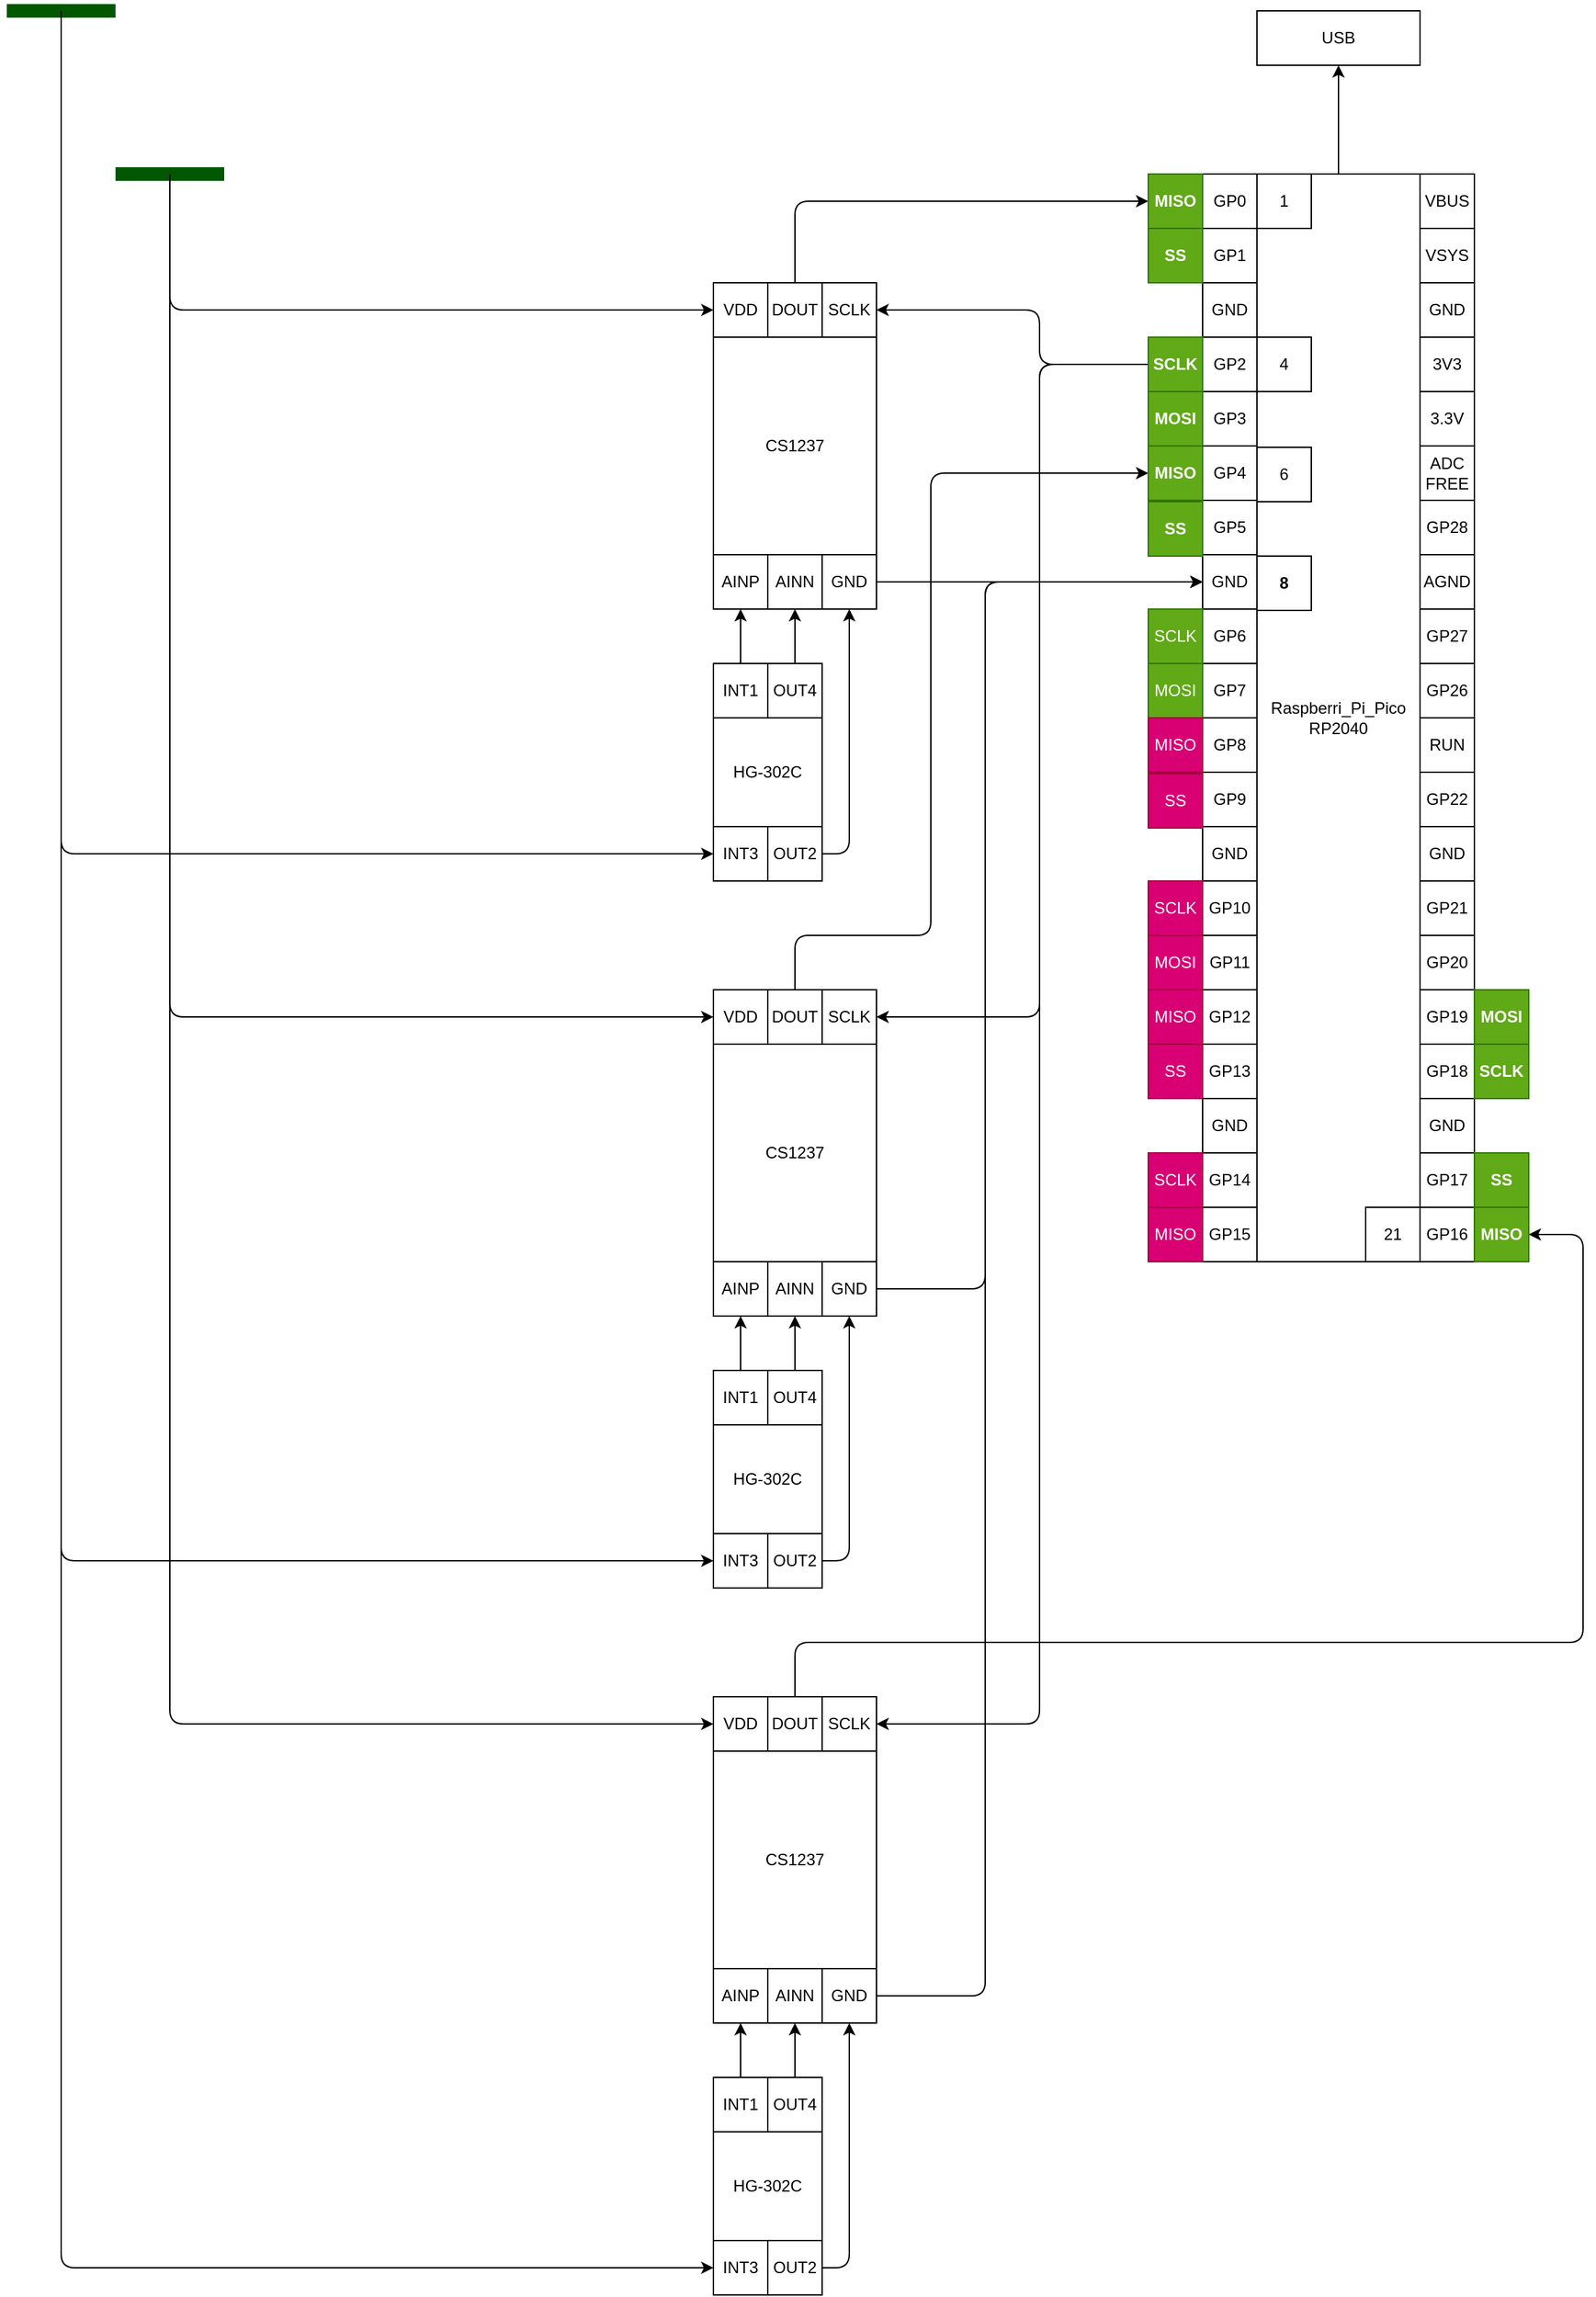 <mxfile>
    <diagram id="FSZ1kesDSIXPtyk0p3CQ" name="Страница 1">
        <mxGraphModel dx="681" dy="577" grid="1" gridSize="10" guides="1" tooltips="1" connect="1" arrows="1" fold="1" page="1" pageScale="1" pageWidth="3300" pageHeight="4681" math="1" shadow="0">
            <root>
                <mxCell id="0"/>
                <mxCell id="1" parent="0"/>
                <mxCell id="316" style="edgeStyle=none;html=1;" parent="1" source="2" edge="1">
                    <mxGeometry relative="1" as="geometry">
                        <mxPoint x="1820" y="2440" as="targetPoint"/>
                    </mxGeometry>
                </mxCell>
                <mxCell id="318" style="edgeStyle=none;html=1;" parent="1" source="2" edge="1">
                    <mxGeometry relative="1" as="geometry">
                        <mxPoint x="1820" y="2420" as="targetPoint"/>
                    </mxGeometry>
                </mxCell>
                <mxCell id="320" style="edgeStyle=none;html=1;entryX=0.5;entryY=1;entryDx=0;entryDy=0;" parent="1" source="2" target="319" edge="1">
                    <mxGeometry relative="1" as="geometry"/>
                </mxCell>
                <mxCell id="2" value="Raspberri_Pi_Pico&lt;br&gt;RP2040" style="whiteSpace=wrap;html=1;" parent="1" vertex="1">
                    <mxGeometry x="1760" y="2080" width="120" height="800" as="geometry"/>
                </mxCell>
                <mxCell id="3" value="GND" style="whiteSpace=wrap;html=1;aspect=fixed;" parent="1" vertex="1">
                    <mxGeometry x="1720" y="2160" width="40" height="40" as="geometry"/>
                </mxCell>
                <mxCell id="8" value="GP1" style="whiteSpace=wrap;html=1;aspect=fixed;" parent="1" vertex="1">
                    <mxGeometry x="1720" y="2120" width="40" height="40" as="geometry"/>
                </mxCell>
                <mxCell id="9" value="GP0" style="whiteSpace=wrap;html=1;aspect=fixed;" parent="1" vertex="1">
                    <mxGeometry x="1720" y="2080" width="40" height="40" as="geometry"/>
                </mxCell>
                <mxCell id="10" value="GP2" style="whiteSpace=wrap;html=1;aspect=fixed;" parent="1" vertex="1">
                    <mxGeometry x="1720" y="2200" width="40" height="40" as="geometry"/>
                </mxCell>
                <mxCell id="13" value="GP3" style="whiteSpace=wrap;html=1;aspect=fixed;" parent="1" vertex="1">
                    <mxGeometry x="1720" y="2240" width="40" height="40" as="geometry"/>
                </mxCell>
                <mxCell id="14" value="GP4" style="whiteSpace=wrap;html=1;aspect=fixed;" parent="1" vertex="1">
                    <mxGeometry x="1720" y="2280" width="40" height="40" as="geometry"/>
                </mxCell>
                <mxCell id="15" value="GP5" style="whiteSpace=wrap;html=1;aspect=fixed;" parent="1" vertex="1">
                    <mxGeometry x="1720" y="2320" width="40" height="40" as="geometry"/>
                </mxCell>
                <mxCell id="16" value="GND" style="whiteSpace=wrap;html=1;aspect=fixed;" parent="1" vertex="1">
                    <mxGeometry x="1720" y="2360" width="40" height="40" as="geometry"/>
                </mxCell>
                <mxCell id="27" value="GP6" style="whiteSpace=wrap;html=1;aspect=fixed;" parent="1" vertex="1">
                    <mxGeometry x="1720" y="2400" width="40" height="40" as="geometry"/>
                </mxCell>
                <mxCell id="28" value="GP7" style="whiteSpace=wrap;html=1;aspect=fixed;" parent="1" vertex="1">
                    <mxGeometry x="1720" y="2440" width="40" height="40" as="geometry"/>
                </mxCell>
                <mxCell id="29" value="GP8" style="whiteSpace=wrap;html=1;aspect=fixed;" parent="1" vertex="1">
                    <mxGeometry x="1720" y="2480" width="40" height="40" as="geometry"/>
                </mxCell>
                <mxCell id="30" value="GP9" style="whiteSpace=wrap;html=1;aspect=fixed;" parent="1" vertex="1">
                    <mxGeometry x="1720" y="2520" width="40" height="40" as="geometry"/>
                </mxCell>
                <mxCell id="31" value="GND" style="whiteSpace=wrap;html=1;aspect=fixed;" parent="1" vertex="1">
                    <mxGeometry x="1720" y="2560" width="40" height="40" as="geometry"/>
                </mxCell>
                <mxCell id="64" value="GP10" style="whiteSpace=wrap;html=1;aspect=fixed;" parent="1" vertex="1">
                    <mxGeometry x="1720" y="2600" width="40" height="40" as="geometry"/>
                </mxCell>
                <mxCell id="65" value="GP11" style="whiteSpace=wrap;html=1;aspect=fixed;" parent="1" vertex="1">
                    <mxGeometry x="1720" y="2640" width="40" height="40" as="geometry"/>
                </mxCell>
                <mxCell id="68" value="GP12" style="whiteSpace=wrap;html=1;aspect=fixed;" parent="1" vertex="1">
                    <mxGeometry x="1720" y="2680" width="40" height="40" as="geometry"/>
                </mxCell>
                <mxCell id="69" value="GP13" style="whiteSpace=wrap;html=1;aspect=fixed;" parent="1" vertex="1">
                    <mxGeometry x="1720" y="2720" width="40" height="40" as="geometry"/>
                </mxCell>
                <mxCell id="70" value="GND" style="whiteSpace=wrap;html=1;aspect=fixed;" parent="1" vertex="1">
                    <mxGeometry x="1720" y="2760" width="40" height="40" as="geometry"/>
                </mxCell>
                <mxCell id="71" value="GP14" style="whiteSpace=wrap;html=1;aspect=fixed;" parent="1" vertex="1">
                    <mxGeometry x="1720" y="2800" width="40" height="40" as="geometry"/>
                </mxCell>
                <mxCell id="72" value="GP15" style="whiteSpace=wrap;html=1;aspect=fixed;" parent="1" vertex="1">
                    <mxGeometry x="1720" y="2840" width="40" height="40" as="geometry"/>
                </mxCell>
                <mxCell id="73" value="GND" style="whiteSpace=wrap;html=1;aspect=fixed;" parent="1" vertex="1">
                    <mxGeometry x="1880" y="2160" width="40" height="40" as="geometry"/>
                </mxCell>
                <mxCell id="74" value="VSYS" style="whiteSpace=wrap;html=1;aspect=fixed;" parent="1" vertex="1">
                    <mxGeometry x="1880" y="2120" width="40" height="40" as="geometry"/>
                </mxCell>
                <mxCell id="75" value="VBUS" style="whiteSpace=wrap;html=1;aspect=fixed;" parent="1" vertex="1">
                    <mxGeometry x="1880" y="2080" width="40" height="40" as="geometry"/>
                </mxCell>
                <mxCell id="76" value="3V3" style="whiteSpace=wrap;html=1;aspect=fixed;" parent="1" vertex="1">
                    <mxGeometry x="1880" y="2200" width="40" height="40" as="geometry"/>
                </mxCell>
                <mxCell id="77" value="3.3V" style="whiteSpace=wrap;html=1;aspect=fixed;" parent="1" vertex="1">
                    <mxGeometry x="1880" y="2240" width="40" height="40" as="geometry"/>
                </mxCell>
                <mxCell id="78" value="ADC&lt;br&gt;FREE" style="whiteSpace=wrap;html=1;aspect=fixed;" parent="1" vertex="1">
                    <mxGeometry x="1880" y="2280" width="40" height="40" as="geometry"/>
                </mxCell>
                <mxCell id="79" value="GP28" style="whiteSpace=wrap;html=1;aspect=fixed;" parent="1" vertex="1">
                    <mxGeometry x="1880" y="2320" width="40" height="40" as="geometry"/>
                </mxCell>
                <mxCell id="80" value="AGND" style="whiteSpace=wrap;html=1;aspect=fixed;" parent="1" vertex="1">
                    <mxGeometry x="1880" y="2360" width="40" height="40" as="geometry"/>
                </mxCell>
                <mxCell id="81" value="GP27" style="whiteSpace=wrap;html=1;aspect=fixed;" parent="1" vertex="1">
                    <mxGeometry x="1880" y="2400" width="40" height="40" as="geometry"/>
                </mxCell>
                <mxCell id="82" value="GP26" style="whiteSpace=wrap;html=1;aspect=fixed;" parent="1" vertex="1">
                    <mxGeometry x="1880" y="2440" width="40" height="40" as="geometry"/>
                </mxCell>
                <mxCell id="83" value="RUN" style="whiteSpace=wrap;html=1;aspect=fixed;" parent="1" vertex="1">
                    <mxGeometry x="1880" y="2480" width="40" height="40" as="geometry"/>
                </mxCell>
                <mxCell id="84" value="GP22" style="whiteSpace=wrap;html=1;aspect=fixed;" parent="1" vertex="1">
                    <mxGeometry x="1880" y="2520" width="40" height="40" as="geometry"/>
                </mxCell>
                <mxCell id="85" value="GND" style="whiteSpace=wrap;html=1;aspect=fixed;" parent="1" vertex="1">
                    <mxGeometry x="1880" y="2560" width="40" height="40" as="geometry"/>
                </mxCell>
                <mxCell id="86" value="GP21" style="whiteSpace=wrap;html=1;aspect=fixed;" parent="1" vertex="1">
                    <mxGeometry x="1880" y="2600" width="40" height="40" as="geometry"/>
                </mxCell>
                <mxCell id="87" value="GP20" style="whiteSpace=wrap;html=1;aspect=fixed;" parent="1" vertex="1">
                    <mxGeometry x="1880" y="2640" width="40" height="40" as="geometry"/>
                </mxCell>
                <mxCell id="88" value="GP19" style="whiteSpace=wrap;html=1;aspect=fixed;" parent="1" vertex="1">
                    <mxGeometry x="1880" y="2680" width="40" height="40" as="geometry"/>
                </mxCell>
                <mxCell id="89" value="GP18" style="whiteSpace=wrap;html=1;aspect=fixed;" parent="1" vertex="1">
                    <mxGeometry x="1880" y="2720" width="40" height="40" as="geometry"/>
                </mxCell>
                <mxCell id="90" value="GND" style="whiteSpace=wrap;html=1;aspect=fixed;" parent="1" vertex="1">
                    <mxGeometry x="1880" y="2760" width="40" height="40" as="geometry"/>
                </mxCell>
                <mxCell id="91" value="GP17" style="whiteSpace=wrap;html=1;aspect=fixed;" parent="1" vertex="1">
                    <mxGeometry x="1880" y="2800" width="40" height="40" as="geometry"/>
                </mxCell>
                <mxCell id="92" value="GP16" style="whiteSpace=wrap;html=1;aspect=fixed;" parent="1" vertex="1">
                    <mxGeometry x="1880" y="2840" width="40" height="40" as="geometry"/>
                </mxCell>
                <mxCell id="170" value="CS1237" style="rounded=0;whiteSpace=wrap;html=1;" parent="1" vertex="1">
                    <mxGeometry x="1360" y="2200" width="120" height="160" as="geometry"/>
                </mxCell>
                <mxCell id="191" style="edgeStyle=none;html=1;exitX=0;exitY=0.25;exitDx=0;exitDy=0;" parent="1" source="171" edge="1">
                    <mxGeometry relative="1" as="geometry">
                        <mxPoint x="1370" y="2380" as="targetPoint"/>
                    </mxGeometry>
                </mxCell>
                <mxCell id="171" value="AINP" style="whiteSpace=wrap;html=1;aspect=fixed;" parent="1" vertex="1">
                    <mxGeometry x="1360" y="2360" width="40" height="40" as="geometry"/>
                </mxCell>
                <mxCell id="351" style="edgeStyle=none;html=1;entryX=0;entryY=0.5;entryDx=0;entryDy=0;" parent="1" source="172" target="16" edge="1">
                    <mxGeometry relative="1" as="geometry"/>
                </mxCell>
                <mxCell id="172" value="GND" style="whiteSpace=wrap;html=1;aspect=fixed;" parent="1" vertex="1">
                    <mxGeometry x="1440" y="2360" width="40" height="40" as="geometry"/>
                </mxCell>
                <mxCell id="173" value="AINN" style="whiteSpace=wrap;html=1;aspect=fixed;" parent="1" vertex="1">
                    <mxGeometry x="1400" y="2360" width="40" height="40" as="geometry"/>
                </mxCell>
                <mxCell id="335" style="edgeStyle=none;html=1;entryX=0;entryY=0.5;entryDx=0;entryDy=0;" parent="1" source="174" target="330" edge="1">
                    <mxGeometry relative="1" as="geometry">
                        <Array as="points">
                            <mxPoint x="1420" y="2100"/>
                        </Array>
                    </mxGeometry>
                </mxCell>
                <mxCell id="174" value="DOUT" style="whiteSpace=wrap;html=1;aspect=fixed;" parent="1" vertex="1">
                    <mxGeometry x="1400" y="2160" width="40" height="40" as="geometry"/>
                </mxCell>
                <mxCell id="175" value="SCLK" style="whiteSpace=wrap;html=1;aspect=fixed;" parent="1" vertex="1">
                    <mxGeometry x="1440" y="2160" width="40" height="40" as="geometry"/>
                </mxCell>
                <mxCell id="176" value="VDD" style="whiteSpace=wrap;html=1;aspect=fixed;" parent="1" vertex="1">
                    <mxGeometry x="1360" y="2160" width="40" height="40" as="geometry"/>
                </mxCell>
                <mxCell id="179" value="HG-302C" style="whiteSpace=wrap;html=1;aspect=fixed;" parent="1" vertex="1">
                    <mxGeometry x="1360" y="2480" width="80" height="80" as="geometry"/>
                </mxCell>
                <mxCell id="184" style="edgeStyle=none;html=1;entryX=0.5;entryY=1;entryDx=0;entryDy=0;" parent="1" source="180" target="171" edge="1">
                    <mxGeometry relative="1" as="geometry"/>
                </mxCell>
                <mxCell id="180" value="INT1" style="whiteSpace=wrap;html=1;aspect=fixed;" parent="1" vertex="1">
                    <mxGeometry x="1360" y="2440" width="40" height="40" as="geometry"/>
                </mxCell>
                <mxCell id="181" value="INT3" style="whiteSpace=wrap;html=1;aspect=fixed;" parent="1" vertex="1">
                    <mxGeometry x="1360" y="2560" width="40" height="40" as="geometry"/>
                </mxCell>
                <mxCell id="196" style="edgeStyle=none;html=1;exitX=1;exitY=0.5;exitDx=0;exitDy=0;entryX=0.5;entryY=1;entryDx=0;entryDy=0;" parent="1" source="182" target="172" edge="1">
                    <mxGeometry relative="1" as="geometry">
                        <Array as="points">
                            <mxPoint x="1460" y="2580"/>
                        </Array>
                    </mxGeometry>
                </mxCell>
                <mxCell id="182" value="OUT2" style="whiteSpace=wrap;html=1;aspect=fixed;" parent="1" vertex="1">
                    <mxGeometry x="1400" y="2560" width="40" height="40" as="geometry"/>
                </mxCell>
                <mxCell id="185" style="edgeStyle=none;html=1;entryX=0.5;entryY=1;entryDx=0;entryDy=0;" parent="1" source="183" target="173" edge="1">
                    <mxGeometry relative="1" as="geometry"/>
                </mxCell>
                <mxCell id="183" value="OUT4" style="whiteSpace=wrap;html=1;aspect=fixed;" parent="1" vertex="1">
                    <mxGeometry x="1400" y="2440" width="40" height="40" as="geometry"/>
                </mxCell>
                <mxCell id="197" value="CS1237" style="rounded=0;whiteSpace=wrap;html=1;" parent="1" vertex="1">
                    <mxGeometry x="1360" y="2720" width="120" height="160" as="geometry"/>
                </mxCell>
                <mxCell id="198" style="edgeStyle=none;html=1;exitX=0;exitY=0.25;exitDx=0;exitDy=0;" parent="1" source="199" edge="1">
                    <mxGeometry relative="1" as="geometry">
                        <mxPoint x="1370" y="2900" as="targetPoint"/>
                    </mxGeometry>
                </mxCell>
                <mxCell id="199" value="AINP" style="whiteSpace=wrap;html=1;aspect=fixed;" parent="1" vertex="1">
                    <mxGeometry x="1360" y="2880" width="40" height="40" as="geometry"/>
                </mxCell>
                <mxCell id="354" style="edgeStyle=none;html=1;entryX=0;entryY=0.5;entryDx=0;entryDy=0;" parent="1" source="200" target="16" edge="1">
                    <mxGeometry relative="1" as="geometry">
                        <Array as="points">
                            <mxPoint x="1560" y="2900"/>
                            <mxPoint x="1560" y="2380"/>
                        </Array>
                    </mxGeometry>
                </mxCell>
                <mxCell id="200" value="GND" style="whiteSpace=wrap;html=1;aspect=fixed;" parent="1" vertex="1">
                    <mxGeometry x="1440" y="2880" width="40" height="40" as="geometry"/>
                </mxCell>
                <mxCell id="201" value="AINN" style="whiteSpace=wrap;html=1;aspect=fixed;" parent="1" vertex="1">
                    <mxGeometry x="1400" y="2880" width="40" height="40" as="geometry"/>
                </mxCell>
                <mxCell id="336" style="edgeStyle=none;html=1;entryX=0;entryY=0.5;entryDx=0;entryDy=0;" parent="1" source="202" target="247" edge="1">
                    <mxGeometry relative="1" as="geometry">
                        <Array as="points">
                            <mxPoint x="1420" y="2640"/>
                            <mxPoint x="1520" y="2640"/>
                            <mxPoint x="1520" y="2300"/>
                        </Array>
                    </mxGeometry>
                </mxCell>
                <mxCell id="202" value="DOUT" style="whiteSpace=wrap;html=1;aspect=fixed;" parent="1" vertex="1">
                    <mxGeometry x="1400" y="2680" width="40" height="40" as="geometry"/>
                </mxCell>
                <mxCell id="203" value="SCLK" style="whiteSpace=wrap;html=1;aspect=fixed;" parent="1" vertex="1">
                    <mxGeometry x="1440" y="2680" width="40" height="40" as="geometry"/>
                </mxCell>
                <mxCell id="205" value="VDD" style="whiteSpace=wrap;html=1;aspect=fixed;" parent="1" vertex="1">
                    <mxGeometry x="1360" y="2680" width="40" height="40" as="geometry"/>
                </mxCell>
                <mxCell id="208" value="HG-302C" style="whiteSpace=wrap;html=1;aspect=fixed;" parent="1" vertex="1">
                    <mxGeometry x="1360" y="3000" width="80" height="80" as="geometry"/>
                </mxCell>
                <mxCell id="209" style="edgeStyle=none;html=1;entryX=0.5;entryY=1;entryDx=0;entryDy=0;" parent="1" source="210" target="199" edge="1">
                    <mxGeometry relative="1" as="geometry"/>
                </mxCell>
                <mxCell id="210" value="INT1" style="whiteSpace=wrap;html=1;aspect=fixed;" parent="1" vertex="1">
                    <mxGeometry x="1360" y="2960" width="40" height="40" as="geometry"/>
                </mxCell>
                <mxCell id="212" value="INT3" style="whiteSpace=wrap;html=1;aspect=fixed;" parent="1" vertex="1">
                    <mxGeometry x="1360" y="3080" width="40" height="40" as="geometry"/>
                </mxCell>
                <mxCell id="213" style="edgeStyle=none;html=1;exitX=1;exitY=0.5;exitDx=0;exitDy=0;entryX=0.5;entryY=1;entryDx=0;entryDy=0;" parent="1" source="214" target="200" edge="1">
                    <mxGeometry relative="1" as="geometry">
                        <Array as="points">
                            <mxPoint x="1460" y="3100"/>
                        </Array>
                    </mxGeometry>
                </mxCell>
                <mxCell id="214" value="OUT2" style="whiteSpace=wrap;html=1;aspect=fixed;" parent="1" vertex="1">
                    <mxGeometry x="1400" y="3080" width="40" height="40" as="geometry"/>
                </mxCell>
                <mxCell id="215" style="edgeStyle=none;html=1;entryX=0.5;entryY=1;entryDx=0;entryDy=0;" parent="1" source="216" target="201" edge="1">
                    <mxGeometry relative="1" as="geometry"/>
                </mxCell>
                <mxCell id="216" value="OUT4" style="whiteSpace=wrap;html=1;aspect=fixed;" parent="1" vertex="1">
                    <mxGeometry x="1400" y="2960" width="40" height="40" as="geometry"/>
                </mxCell>
                <mxCell id="346" style="edgeStyle=none;html=1;entryX=1;entryY=0.5;entryDx=0;entryDy=0;" parent="1" source="245" target="175" edge="1">
                    <mxGeometry relative="1" as="geometry">
                        <Array as="points">
                            <mxPoint x="1600" y="2220"/>
                            <mxPoint x="1600" y="2180"/>
                        </Array>
                    </mxGeometry>
                </mxCell>
                <mxCell id="347" style="edgeStyle=none;html=1;entryX=1;entryY=0.5;entryDx=0;entryDy=0;" parent="1" source="245" target="203" edge="1">
                    <mxGeometry relative="1" as="geometry">
                        <Array as="points">
                            <mxPoint x="1600" y="2220"/>
                            <mxPoint x="1600" y="2700"/>
                        </Array>
                    </mxGeometry>
                </mxCell>
                <mxCell id="348" style="edgeStyle=none;html=1;entryX=1;entryY=0.5;entryDx=0;entryDy=0;" parent="1" source="245" target="271" edge="1">
                    <mxGeometry relative="1" as="geometry">
                        <Array as="points">
                            <mxPoint x="1600" y="2220"/>
                            <mxPoint x="1600" y="3220"/>
                        </Array>
                    </mxGeometry>
                </mxCell>
                <mxCell id="245" value="SCLK" style="whiteSpace=wrap;html=1;aspect=fixed;fontStyle=1;fillColor=#60a917;fontColor=#ffffff;strokeColor=#2D7600;" parent="1" vertex="1">
                    <mxGeometry x="1680" y="2200" width="40" height="40" as="geometry"/>
                </mxCell>
                <mxCell id="246" value="MOSI" style="whiteSpace=wrap;html=1;aspect=fixed;fontStyle=1;fillColor=#60a917;fontColor=#ffffff;strokeColor=#2D7600;" parent="1" vertex="1">
                    <mxGeometry x="1680" y="2240" width="40" height="40" as="geometry"/>
                </mxCell>
                <mxCell id="247" value="MISO" style="whiteSpace=wrap;html=1;aspect=fixed;fontStyle=1;fillColor=#60a917;fontColor=#ffffff;strokeColor=#2D7600;" parent="1" vertex="1">
                    <mxGeometry x="1680" y="2280" width="40" height="40" as="geometry"/>
                </mxCell>
                <mxCell id="248" value="SS" style="whiteSpace=wrap;html=1;aspect=fixed;fontStyle=1;fillColor=#60a917;fontColor=#ffffff;strokeColor=#2D7600;" parent="1" vertex="1">
                    <mxGeometry x="1680" y="2321" width="40" height="40" as="geometry"/>
                </mxCell>
                <mxCell id="252" value="SCLK" style="whiteSpace=wrap;html=1;aspect=fixed;fillColor=#60a917;fontColor=#ffffff;strokeColor=#2D7600;" parent="1" vertex="1">
                    <mxGeometry x="1680" y="2400" width="40" height="40" as="geometry"/>
                </mxCell>
                <mxCell id="253" value="MOSI" style="whiteSpace=wrap;html=1;aspect=fixed;fillColor=#60a917;fontColor=#ffffff;strokeColor=#2D7600;" parent="1" vertex="1">
                    <mxGeometry x="1680" y="2440" width="40" height="40" as="geometry"/>
                </mxCell>
                <mxCell id="254" value="MISO" style="whiteSpace=wrap;html=1;aspect=fixed;fillColor=#d80073;fontColor=#ffffff;strokeColor=#A50040;" parent="1" vertex="1">
                    <mxGeometry x="1680" y="2480" width="40" height="40" as="geometry"/>
                </mxCell>
                <mxCell id="255" value="SS" style="whiteSpace=wrap;html=1;aspect=fixed;fillColor=#d80073;fontColor=#ffffff;strokeColor=#A50040;" parent="1" vertex="1">
                    <mxGeometry x="1680" y="2521" width="40" height="40" as="geometry"/>
                </mxCell>
                <mxCell id="260" value="SCLK" style="whiteSpace=wrap;html=1;aspect=fixed;fillColor=#d80073;fontColor=#ffffff;strokeColor=#A50040;" parent="1" vertex="1">
                    <mxGeometry x="1680" y="2600" width="40" height="40" as="geometry"/>
                </mxCell>
                <mxCell id="261" value="MOSI" style="whiteSpace=wrap;html=1;aspect=fixed;fillColor=#d80073;fontColor=#ffffff;strokeColor=#A50040;" parent="1" vertex="1">
                    <mxGeometry x="1680" y="2640" width="40" height="40" as="geometry"/>
                </mxCell>
                <mxCell id="262" value="MISO" style="whiteSpace=wrap;html=1;aspect=fixed;fillColor=#d80073;fontColor=#ffffff;strokeColor=#A50040;" parent="1" vertex="1">
                    <mxGeometry x="1680" y="2680" width="40" height="40" as="geometry"/>
                </mxCell>
                <mxCell id="263" value="SS" style="whiteSpace=wrap;html=1;aspect=fixed;fillColor=#d80073;fontColor=#ffffff;strokeColor=#A50040;" parent="1" vertex="1">
                    <mxGeometry x="1680" y="2720" width="40" height="40" as="geometry"/>
                </mxCell>
                <mxCell id="265" value="CS1237" style="rounded=0;whiteSpace=wrap;html=1;" parent="1" vertex="1">
                    <mxGeometry x="1360" y="3240" width="120" height="160" as="geometry"/>
                </mxCell>
                <mxCell id="266" style="edgeStyle=none;html=1;exitX=0;exitY=0.25;exitDx=0;exitDy=0;" parent="1" source="267" edge="1">
                    <mxGeometry relative="1" as="geometry">
                        <mxPoint x="1370.0" y="3420" as="targetPoint"/>
                    </mxGeometry>
                </mxCell>
                <mxCell id="267" value="AINP" style="whiteSpace=wrap;html=1;aspect=fixed;" parent="1" vertex="1">
                    <mxGeometry x="1360" y="3400" width="40" height="40" as="geometry"/>
                </mxCell>
                <mxCell id="357" style="edgeStyle=none;html=1;entryX=0;entryY=0.5;entryDx=0;entryDy=0;" parent="1" source="268" target="16" edge="1">
                    <mxGeometry relative="1" as="geometry">
                        <Array as="points">
                            <mxPoint x="1560" y="3420"/>
                            <mxPoint x="1560" y="2380"/>
                        </Array>
                    </mxGeometry>
                </mxCell>
                <mxCell id="268" value="GND" style="whiteSpace=wrap;html=1;aspect=fixed;" parent="1" vertex="1">
                    <mxGeometry x="1440" y="3400" width="40" height="40" as="geometry"/>
                </mxCell>
                <mxCell id="269" value="AINN" style="whiteSpace=wrap;html=1;aspect=fixed;" parent="1" vertex="1">
                    <mxGeometry x="1400" y="3400" width="40" height="40" as="geometry"/>
                </mxCell>
                <mxCell id="337" style="edgeStyle=none;html=1;entryX=1;entryY=0.5;entryDx=0;entryDy=0;" parent="1" source="270" target="322" edge="1">
                    <mxGeometry relative="1" as="geometry">
                        <Array as="points">
                            <mxPoint x="1420" y="3160"/>
                            <mxPoint x="2000" y="3160"/>
                            <mxPoint x="2000" y="2860"/>
                        </Array>
                    </mxGeometry>
                </mxCell>
                <mxCell id="270" value="DOUT" style="whiteSpace=wrap;html=1;aspect=fixed;" parent="1" vertex="1">
                    <mxGeometry x="1400" y="3200" width="40" height="40" as="geometry"/>
                </mxCell>
                <mxCell id="271" value="SCLK" style="whiteSpace=wrap;html=1;aspect=fixed;" parent="1" vertex="1">
                    <mxGeometry x="1440" y="3200" width="40" height="40" as="geometry"/>
                </mxCell>
                <mxCell id="272" value="VDD" style="whiteSpace=wrap;html=1;aspect=fixed;" parent="1" vertex="1">
                    <mxGeometry x="1360" y="3200" width="40" height="40" as="geometry"/>
                </mxCell>
                <mxCell id="273" value="HG-302C" style="whiteSpace=wrap;html=1;aspect=fixed;" parent="1" vertex="1">
                    <mxGeometry x="1360" y="3520" width="80" height="80" as="geometry"/>
                </mxCell>
                <mxCell id="274" style="edgeStyle=none;html=1;entryX=0.5;entryY=1;entryDx=0;entryDy=0;" parent="1" source="275" target="267" edge="1">
                    <mxGeometry relative="1" as="geometry"/>
                </mxCell>
                <mxCell id="275" value="INT1" style="whiteSpace=wrap;html=1;aspect=fixed;" parent="1" vertex="1">
                    <mxGeometry x="1360" y="3480" width="40" height="40" as="geometry"/>
                </mxCell>
                <mxCell id="276" value="INT3" style="whiteSpace=wrap;html=1;aspect=fixed;" parent="1" vertex="1">
                    <mxGeometry x="1360" y="3600" width="40" height="40" as="geometry"/>
                </mxCell>
                <mxCell id="277" style="edgeStyle=none;html=1;exitX=1;exitY=0.5;exitDx=0;exitDy=0;entryX=0.5;entryY=1;entryDx=0;entryDy=0;" parent="1" source="278" target="268" edge="1">
                    <mxGeometry relative="1" as="geometry">
                        <Array as="points">
                            <mxPoint x="1460" y="3620"/>
                        </Array>
                    </mxGeometry>
                </mxCell>
                <mxCell id="278" value="OUT2" style="whiteSpace=wrap;html=1;aspect=fixed;" parent="1" vertex="1">
                    <mxGeometry x="1400" y="3600" width="40" height="40" as="geometry"/>
                </mxCell>
                <mxCell id="279" style="edgeStyle=none;html=1;entryX=0.5;entryY=1;entryDx=0;entryDy=0;" parent="1" source="280" target="269" edge="1">
                    <mxGeometry relative="1" as="geometry"/>
                </mxCell>
                <mxCell id="280" value="OUT4" style="whiteSpace=wrap;html=1;aspect=fixed;" parent="1" vertex="1">
                    <mxGeometry x="1400" y="3480" width="40" height="40" as="geometry"/>
                </mxCell>
                <mxCell id="319" value="USB" style="whiteSpace=wrap;html=1;" parent="1" vertex="1">
                    <mxGeometry x="1760" y="1960" width="120" height="40" as="geometry"/>
                </mxCell>
                <mxCell id="321" value="SS" style="whiteSpace=wrap;html=1;aspect=fixed;fontStyle=1;fillColor=#60a917;fontColor=#ffffff;strokeColor=#2D7600;" parent="1" vertex="1">
                    <mxGeometry x="1920" y="2800" width="40" height="40" as="geometry"/>
                </mxCell>
                <mxCell id="322" value="MISO" style="whiteSpace=wrap;html=1;aspect=fixed;fontStyle=1;fillColor=#60a917;fontColor=#ffffff;strokeColor=#2D7600;" parent="1" vertex="1">
                    <mxGeometry x="1920" y="2840" width="40" height="40" as="geometry"/>
                </mxCell>
                <mxCell id="323" value="SCLK" style="whiteSpace=wrap;html=1;aspect=fixed;fontStyle=1;fillColor=#60a917;fontColor=#ffffff;strokeColor=#2D7600;" parent="1" vertex="1">
                    <mxGeometry x="1920" y="2720" width="40" height="40" as="geometry"/>
                </mxCell>
                <mxCell id="324" value="MOSI" style="whiteSpace=wrap;html=1;aspect=fixed;fontStyle=1;fillColor=#60a917;fontColor=#ffffff;strokeColor=#2D7600;" parent="1" vertex="1">
                    <mxGeometry x="1920" y="2680" width="40" height="40" as="geometry"/>
                </mxCell>
                <mxCell id="325" value="SCLK" style="whiteSpace=wrap;html=1;aspect=fixed;fillColor=#d80073;fontColor=#ffffff;strokeColor=#A50040;" parent="1" vertex="1">
                    <mxGeometry x="1680" y="2800" width="40" height="40" as="geometry"/>
                </mxCell>
                <mxCell id="326" value="MISO" style="whiteSpace=wrap;html=1;aspect=fixed;fillColor=#d80073;fontColor=#ffffff;strokeColor=#A50040;" parent="1" vertex="1">
                    <mxGeometry x="1680" y="2840" width="40" height="40" as="geometry"/>
                </mxCell>
                <mxCell id="330" value="MISO" style="whiteSpace=wrap;html=1;aspect=fixed;fontStyle=1;fillColor=#60a917;fontColor=#ffffff;strokeColor=#2D7600;" parent="1" vertex="1">
                    <mxGeometry x="1680" y="2080" width="40" height="40" as="geometry"/>
                </mxCell>
                <mxCell id="331" value="SS" style="whiteSpace=wrap;html=1;aspect=fixed;fontStyle=1;fillColor=#60a917;fontColor=#ffffff;strokeColor=#2D7600;" parent="1" vertex="1">
                    <mxGeometry x="1680" y="2120" width="40" height="40" as="geometry"/>
                </mxCell>
                <mxCell id="364" value="" style="endArrow=none;html=1;fillColor=#008a00;strokeColor=#005700;strokeWidth=10;" parent="1" edge="1">
                    <mxGeometry width="50" height="50" relative="1" as="geometry">
                        <mxPoint x="840" y="1960" as="sourcePoint"/>
                        <mxPoint x="920" y="1960" as="targetPoint"/>
                    </mxGeometry>
                </mxCell>
                <mxCell id="365" style="edgeStyle=none;html=1;entryX=0;entryY=0.5;entryDx=0;entryDy=0;" parent="1" target="181" edge="1">
                    <mxGeometry relative="1" as="geometry">
                        <mxPoint x="880" y="1960" as="sourcePoint"/>
                        <mxPoint x="1280" y="2580" as="targetPoint"/>
                        <Array as="points">
                            <mxPoint x="880" y="2580"/>
                        </Array>
                    </mxGeometry>
                </mxCell>
                <mxCell id="366" style="edgeStyle=none;html=1;entryX=0;entryY=0.5;entryDx=0;entryDy=0;" parent="1" target="212" edge="1">
                    <mxGeometry relative="1" as="geometry">
                        <mxPoint x="880" y="1960" as="sourcePoint"/>
                        <mxPoint x="1280" y="3100" as="targetPoint"/>
                        <Array as="points">
                            <mxPoint x="880" y="3100"/>
                        </Array>
                    </mxGeometry>
                </mxCell>
                <mxCell id="367" style="edgeStyle=none;html=1;entryX=0;entryY=0.5;entryDx=0;entryDy=0;" parent="1" target="276" edge="1">
                    <mxGeometry relative="1" as="geometry">
                        <mxPoint x="880" y="1960" as="sourcePoint"/>
                        <mxPoint x="1280" y="3620" as="targetPoint"/>
                        <Array as="points">
                            <mxPoint x="880" y="3620"/>
                        </Array>
                    </mxGeometry>
                </mxCell>
                <mxCell id="368" value="" style="endArrow=none;html=1;fillColor=#008a00;strokeColor=#005700;strokeWidth=10;" parent="1" edge="1">
                    <mxGeometry width="50" height="50" relative="1" as="geometry">
                        <mxPoint x="920" y="2080" as="sourcePoint"/>
                        <mxPoint x="1000" y="2080" as="targetPoint"/>
                    </mxGeometry>
                </mxCell>
                <mxCell id="370" value="" style="endArrow=classic;html=1;strokeWidth=1;entryX=0;entryY=0.5;entryDx=0;entryDy=0;" parent="1" target="176" edge="1">
                    <mxGeometry width="50" height="50" relative="1" as="geometry">
                        <mxPoint x="960" y="2080" as="sourcePoint"/>
                        <mxPoint x="1170" y="2250" as="targetPoint"/>
                        <Array as="points">
                            <mxPoint x="960" y="2180"/>
                        </Array>
                    </mxGeometry>
                </mxCell>
                <mxCell id="371" value="" style="endArrow=classic;html=1;strokeWidth=1;entryX=0;entryY=0.5;entryDx=0;entryDy=0;" parent="1" target="205" edge="1">
                    <mxGeometry width="50" height="50" relative="1" as="geometry">
                        <mxPoint x="960" y="2080" as="sourcePoint"/>
                        <mxPoint x="1370" y="2190" as="targetPoint"/>
                        <Array as="points">
                            <mxPoint x="960" y="2700"/>
                        </Array>
                    </mxGeometry>
                </mxCell>
                <mxCell id="372" value="" style="endArrow=classic;html=1;strokeWidth=1;entryX=0;entryY=0.5;entryDx=0;entryDy=0;" parent="1" target="272" edge="1">
                    <mxGeometry width="50" height="50" relative="1" as="geometry">
                        <mxPoint x="960" y="2080" as="sourcePoint"/>
                        <mxPoint x="1380" y="2200" as="targetPoint"/>
                        <Array as="points">
                            <mxPoint x="960" y="3220"/>
                        </Array>
                    </mxGeometry>
                </mxCell>
                <mxCell id="373" value="1" style="whiteSpace=wrap;html=1;aspect=fixed;" vertex="1" parent="1">
                    <mxGeometry x="1760" y="2080" width="40" height="40" as="geometry"/>
                </mxCell>
                <mxCell id="376" value="4" style="whiteSpace=wrap;html=1;aspect=fixed;" vertex="1" parent="1">
                    <mxGeometry x="1760" y="2200" width="40" height="40" as="geometry"/>
                </mxCell>
                <mxCell id="378" value="6" style="whiteSpace=wrap;html=1;aspect=fixed;" vertex="1" parent="1">
                    <mxGeometry x="1760" y="2281" width="40" height="40" as="geometry"/>
                </mxCell>
                <mxCell id="379" value="8" style="whiteSpace=wrap;html=1;aspect=fixed;fontStyle=1" vertex="1" parent="1">
                    <mxGeometry x="1760" y="2361" width="40" height="40" as="geometry"/>
                </mxCell>
                <mxCell id="380" value="21" style="whiteSpace=wrap;html=1;aspect=fixed;" vertex="1" parent="1">
                    <mxGeometry x="1840" y="2840" width="40" height="40" as="geometry"/>
                </mxCell>
            </root>
        </mxGraphModel>
    </diagram>
</mxfile>